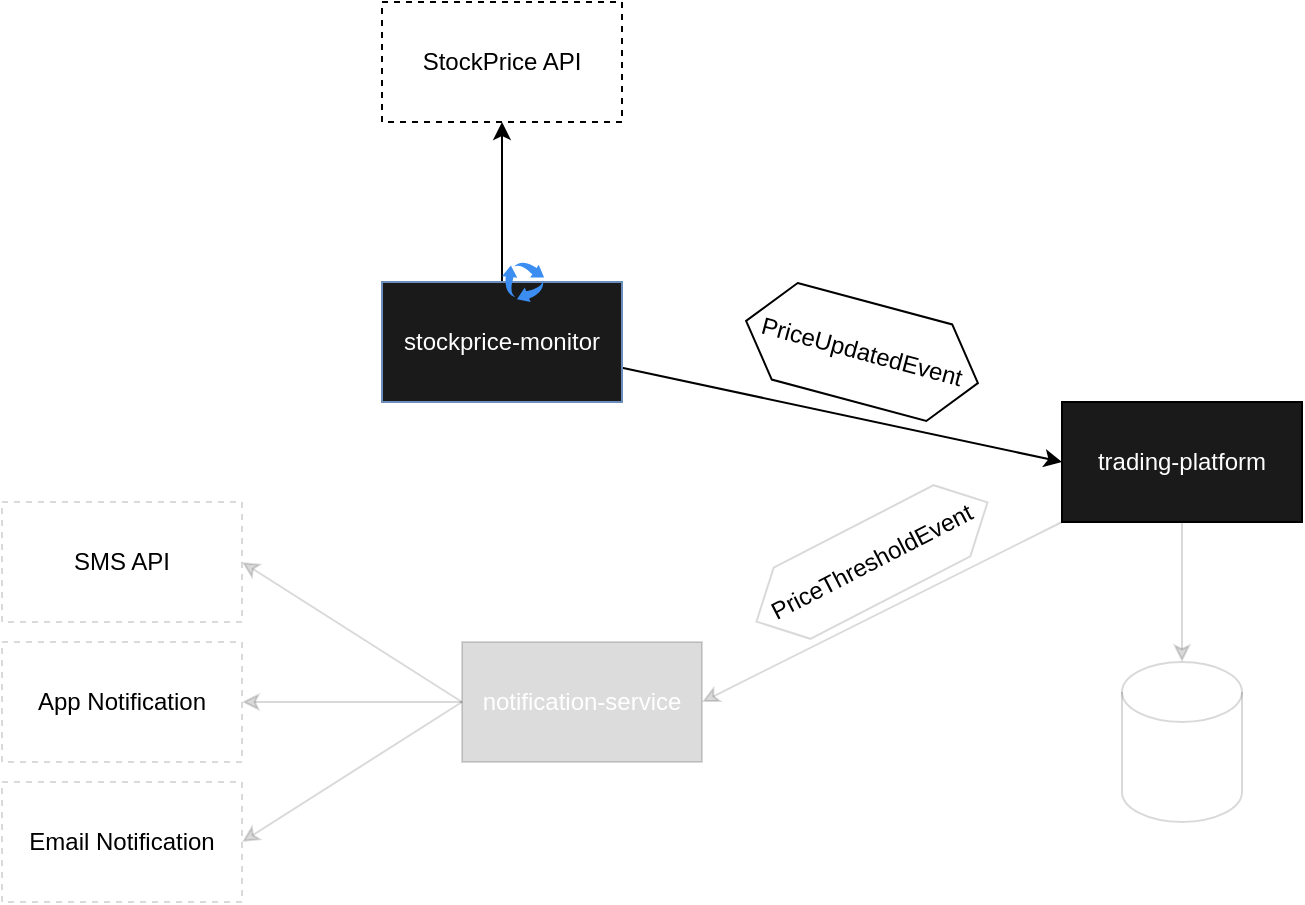 <mxfile>
    <diagram id="_MlQi3pxoFHZfKHcf2Gj" name="Page-1">
        <mxGraphModel dx="1674" dy="1928" grid="1" gridSize="10" guides="1" tooltips="1" connect="1" arrows="1" fold="1" page="1" pageScale="1" pageWidth="827" pageHeight="1169" math="0" shadow="0">
            <root>
                <mxCell id="0"/>
                <mxCell id="1" parent="0"/>
                <mxCell id="6" style="edgeStyle=none;html=1;entryX=0.5;entryY=1;entryDx=0;entryDy=0;" parent="1" source="2" target="5" edge="1">
                    <mxGeometry relative="1" as="geometry"/>
                </mxCell>
                <mxCell id="9" style="edgeStyle=none;html=1;entryX=0;entryY=0.5;entryDx=0;entryDy=0;" parent="1" source="2" target="3" edge="1">
                    <mxGeometry relative="1" as="geometry"/>
                </mxCell>
                <mxCell id="2" value="&lt;font style=&quot;color: rgb(255, 255, 255);&quot;&gt;stockprice-monitor&lt;/font&gt;" style="rounded=0;whiteSpace=wrap;html=1;fillColor=#1A1A1A;strokeColor=#6c8ebf;" parent="1" vertex="1">
                    <mxGeometry x="60" y="120" width="120" height="60" as="geometry"/>
                </mxCell>
                <mxCell id="13" style="edgeStyle=none;html=1;exitX=0;exitY=1;exitDx=0;exitDy=0;entryX=1;entryY=0.5;entryDx=0;entryDy=0;opacity=15;" parent="1" source="3" target="4" edge="1">
                    <mxGeometry relative="1" as="geometry"/>
                </mxCell>
                <mxCell id="3" value="&lt;font style=&quot;color: light-dark(rgb(255, 255, 255), rgb(237, 237, 237));&quot;&gt;trading-platform&lt;/font&gt;" style="rounded=0;whiteSpace=wrap;html=1;fillColor=#1A1A1A;" parent="1" vertex="1">
                    <mxGeometry x="400" y="180" width="120" height="60" as="geometry"/>
                </mxCell>
                <mxCell id="18" style="edgeStyle=none;html=1;entryX=1;entryY=0.5;entryDx=0;entryDy=0;exitX=0;exitY=0.5;exitDx=0;exitDy=0;opacity=15;" parent="1" source="4" target="15" edge="1">
                    <mxGeometry relative="1" as="geometry"/>
                </mxCell>
                <mxCell id="19" style="edgeStyle=none;html=1;exitX=0;exitY=0.5;exitDx=0;exitDy=0;entryX=1;entryY=0.5;entryDx=0;entryDy=0;opacity=15;" parent="1" source="4" target="16" edge="1">
                    <mxGeometry relative="1" as="geometry"/>
                </mxCell>
                <mxCell id="20" style="edgeStyle=none;html=1;exitX=0;exitY=0.5;exitDx=0;exitDy=0;entryX=1;entryY=0.5;entryDx=0;entryDy=0;opacity=15;" parent="1" source="4" target="17" edge="1">
                    <mxGeometry relative="1" as="geometry"/>
                </mxCell>
                <mxCell id="4" value="&lt;font style=&quot;color: light-dark(rgb(255, 255, 255), rgb(237, 237, 237));&quot;&gt;notification-service&lt;/font&gt;" style="rounded=0;whiteSpace=wrap;html=1;fillColor=#1A1A1A;opacity=15;" parent="1" vertex="1">
                    <mxGeometry x="100" y="300" width="120" height="60" as="geometry"/>
                </mxCell>
                <mxCell id="5" value="StockPrice API" style="rounded=0;whiteSpace=wrap;html=1;dashed=1;" parent="1" vertex="1">
                    <mxGeometry x="60" y="-20" width="120" height="60" as="geometry"/>
                </mxCell>
                <mxCell id="8" value="" style="sketch=0;html=1;aspect=fixed;strokeColor=none;shadow=0;fillColor=#3B8DF1;verticalAlign=top;labelPosition=center;verticalLabelPosition=bottom;shape=mxgraph.gcp2.arrow_cycle" parent="1" vertex="1">
                    <mxGeometry x="120" y="110" width="21.05" height="20" as="geometry"/>
                </mxCell>
                <mxCell id="10" value="PriceUpdatedEvent" style="shape=hexagon;perimeter=hexagonPerimeter2;whiteSpace=wrap;html=1;fixedSize=1;rotation=15;" parent="1" vertex="1">
                    <mxGeometry x="240" y="130" width="120" height="50" as="geometry"/>
                </mxCell>
                <mxCell id="11" value="" style="shape=cylinder3;whiteSpace=wrap;html=1;boundedLbl=1;backgroundOutline=1;size=15;opacity=15;" parent="1" vertex="1">
                    <mxGeometry x="430" y="310" width="60" height="80" as="geometry"/>
                </mxCell>
                <mxCell id="12" style="edgeStyle=none;html=1;entryX=0.5;entryY=0;entryDx=0;entryDy=0;entryPerimeter=0;opacity=15;" parent="1" source="3" target="11" edge="1">
                    <mxGeometry relative="1" as="geometry"/>
                </mxCell>
                <mxCell id="14" value="PriceThresholdEvent" style="shape=hexagon;perimeter=hexagonPerimeter2;whiteSpace=wrap;html=1;fixedSize=1;rotation=-27.3;opacity=15;" parent="1" vertex="1">
                    <mxGeometry x="240" y="240" width="130" height="40" as="geometry"/>
                </mxCell>
                <mxCell id="15" value="SMS API" style="rounded=0;whiteSpace=wrap;html=1;dashed=1;opacity=15;" parent="1" vertex="1">
                    <mxGeometry x="-130" y="230" width="120" height="60" as="geometry"/>
                </mxCell>
                <mxCell id="16" value="App Notification" style="rounded=0;whiteSpace=wrap;html=1;dashed=1;opacity=15;" parent="1" vertex="1">
                    <mxGeometry x="-130" y="300" width="120" height="60" as="geometry"/>
                </mxCell>
                <mxCell id="17" value="Email Notification" style="rounded=0;whiteSpace=wrap;html=1;dashed=1;opacity=15;" parent="1" vertex="1">
                    <mxGeometry x="-130" y="370" width="120" height="60" as="geometry"/>
                </mxCell>
            </root>
        </mxGraphModel>
    </diagram>
</mxfile>